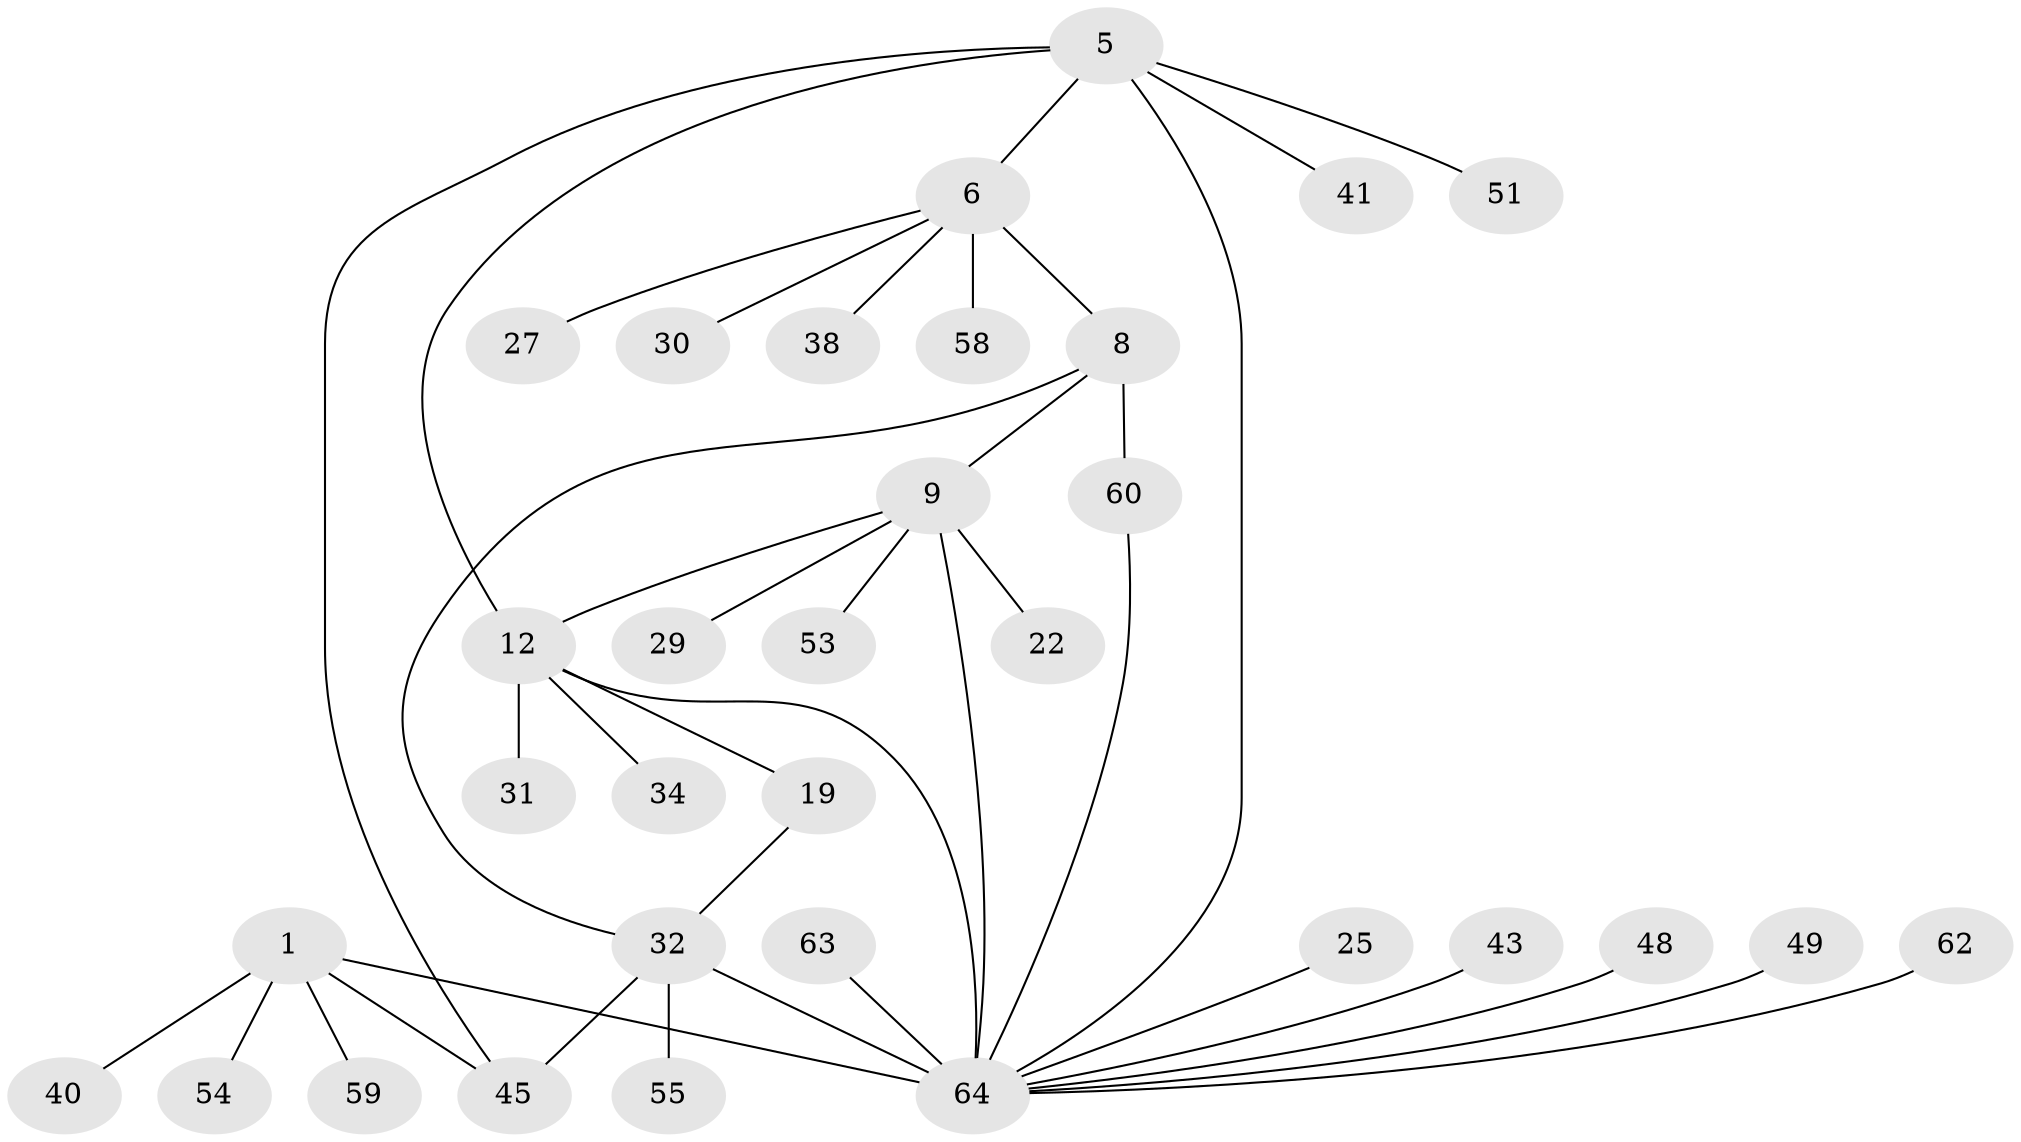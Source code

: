 // original degree distribution, {7: 0.03125, 5: 0.125, 4: 0.078125, 9: 0.015625, 8: 0.015625, 3: 0.0625, 2: 0.1875, 1: 0.484375}
// Generated by graph-tools (version 1.1) at 2025/55/03/09/25 04:55:23]
// undirected, 32 vertices, 39 edges
graph export_dot {
graph [start="1"]
  node [color=gray90,style=filled];
  1;
  5 [super="+4"];
  6;
  8;
  9 [super="+7"];
  12 [super="+10"];
  19 [super="+17"];
  22;
  25;
  27 [super="+24"];
  29;
  30 [super="+28"];
  31;
  32 [super="+14"];
  34;
  38;
  40;
  41 [super="+23"];
  43;
  45 [super="+37"];
  48 [super="+33"];
  49;
  51 [super="+35"];
  53 [super="+46+47"];
  54 [super="+50"];
  55;
  58;
  59;
  60 [super="+57"];
  62 [super="+52"];
  63;
  64 [super="+11+61+15"];
  1 -- 40;
  1 -- 59;
  1 -- 45;
  1 -- 54;
  1 -- 64 [weight=3];
  5 -- 6 [weight=2];
  5 -- 12;
  5 -- 45;
  5 -- 41;
  5 -- 51;
  5 -- 64 [weight=2];
  6 -- 8;
  6 -- 38;
  6 -- 58;
  6 -- 27;
  6 -- 30;
  8 -- 9 [weight=2];
  8 -- 60;
  8 -- 32;
  9 -- 22;
  9 -- 29;
  9 -- 12;
  9 -- 53;
  9 -- 64;
  12 -- 19;
  12 -- 31;
  12 -- 34;
  12 -- 64 [weight=2];
  19 -- 32;
  25 -- 64;
  32 -- 64 [weight=3];
  32 -- 55;
  32 -- 45;
  43 -- 64;
  48 -- 64;
  49 -- 64;
  60 -- 64;
  62 -- 64;
  63 -- 64;
}
